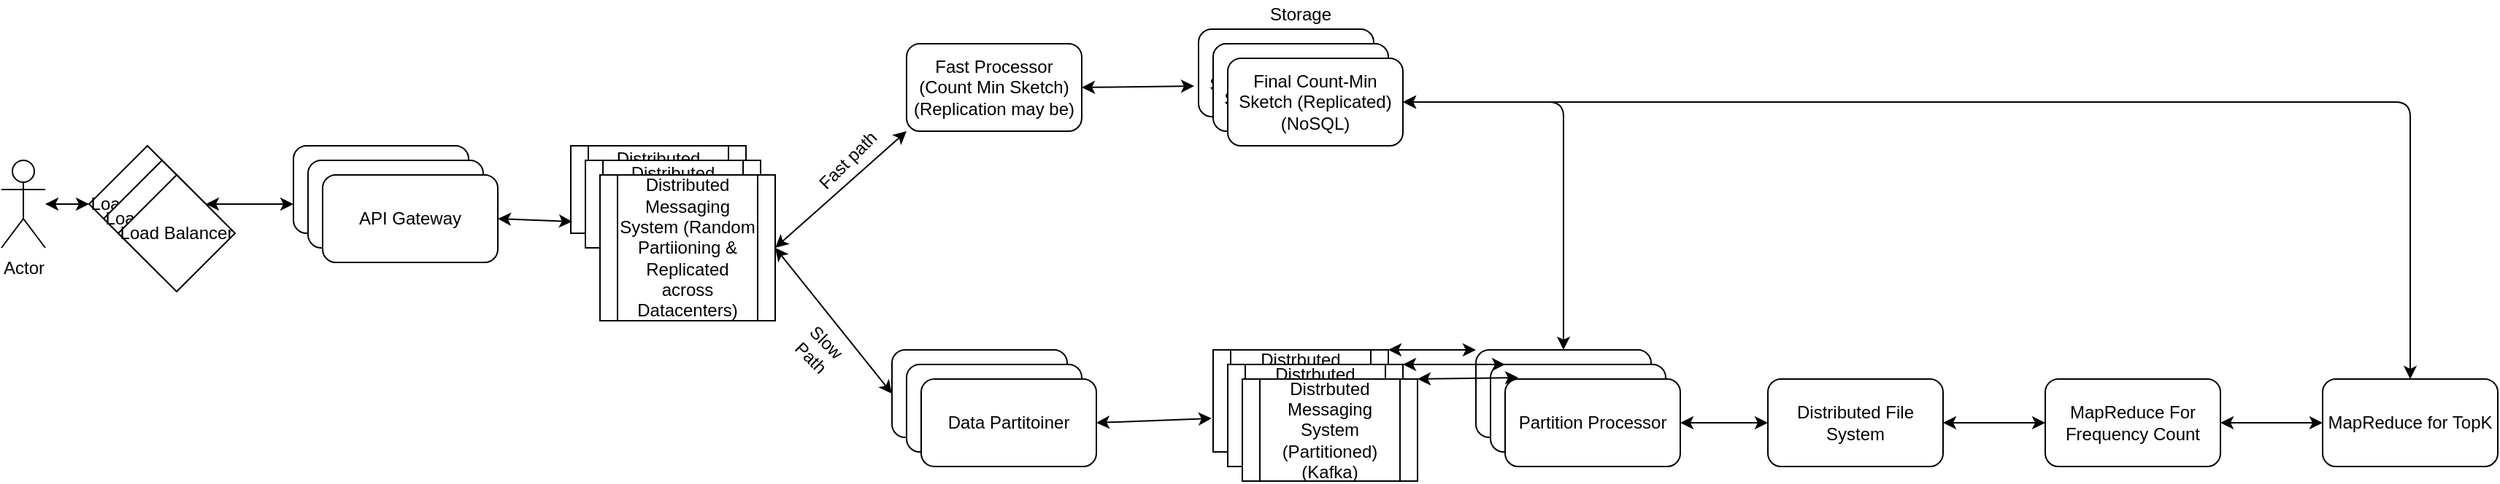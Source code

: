 <mxfile version="14.8.6" type="github">
  <diagram id="7OdNgciWFvIf8wbZHrx4" name="Page-1">
    <mxGraphModel dx="868" dy="582" grid="1" gridSize="10" guides="1" tooltips="1" connect="1" arrows="1" fold="1" page="1" pageScale="1" pageWidth="100" pageHeight="100" math="0" shadow="0">
      <root>
        <mxCell id="0" />
        <mxCell id="1" parent="0" />
        <mxCell id="KaiG4uYOiYHfvJmb1827-1" value="Actor" style="shape=umlActor;verticalLabelPosition=bottom;verticalAlign=top;html=1;outlineConnect=0;" vertex="1" parent="1">
          <mxGeometry y="60" width="30" height="60" as="geometry" />
        </mxCell>
        <mxCell id="KaiG4uYOiYHfvJmb1827-2" value="Load Balancer" style="rhombus;whiteSpace=wrap;html=1;" vertex="1" parent="1">
          <mxGeometry x="60" y="50" width="80" height="80" as="geometry" />
        </mxCell>
        <mxCell id="KaiG4uYOiYHfvJmb1827-3" value="Load Balancer" style="rhombus;whiteSpace=wrap;html=1;" vertex="1" parent="1">
          <mxGeometry x="70" y="60" width="80" height="80" as="geometry" />
        </mxCell>
        <mxCell id="KaiG4uYOiYHfvJmb1827-4" value="Load Balancer" style="rhombus;whiteSpace=wrap;html=1;" vertex="1" parent="1">
          <mxGeometry x="80" y="70" width="80" height="80" as="geometry" />
        </mxCell>
        <mxCell id="KaiG4uYOiYHfvJmb1827-5" value="API Gateway" style="rounded=1;whiteSpace=wrap;html=1;" vertex="1" parent="1">
          <mxGeometry x="200" y="50" width="120" height="60" as="geometry" />
        </mxCell>
        <mxCell id="KaiG4uYOiYHfvJmb1827-6" value="Distributed Messaging System (Random Partiioning)" style="shape=process;whiteSpace=wrap;html=1;backgroundOutline=1;" vertex="1" parent="1">
          <mxGeometry x="390" y="50" width="120" height="60" as="geometry" />
        </mxCell>
        <mxCell id="KaiG4uYOiYHfvJmb1827-7" value="Distributed Messaging System (Random Partiioning)" style="shape=process;whiteSpace=wrap;html=1;backgroundOutline=1;" vertex="1" parent="1">
          <mxGeometry x="400" y="60" width="120" height="60" as="geometry" />
        </mxCell>
        <mxCell id="KaiG4uYOiYHfvJmb1827-8" value="Distributed Messaging System (Random Partiioning &amp;amp; Replicated across Datacenters)" style="shape=process;whiteSpace=wrap;html=1;backgroundOutline=1;" vertex="1" parent="1">
          <mxGeometry x="410" y="70" width="120" height="100" as="geometry" />
        </mxCell>
        <mxCell id="KaiG4uYOiYHfvJmb1827-9" value="API Gateway" style="rounded=1;whiteSpace=wrap;html=1;" vertex="1" parent="1">
          <mxGeometry x="210" y="60" width="120" height="60" as="geometry" />
        </mxCell>
        <mxCell id="KaiG4uYOiYHfvJmb1827-10" value="API Gateway" style="rounded=1;whiteSpace=wrap;html=1;" vertex="1" parent="1">
          <mxGeometry x="220" y="70" width="120" height="60" as="geometry" />
        </mxCell>
        <mxCell id="KaiG4uYOiYHfvJmb1827-13" value="Fast Processor (Count Min Sketch) (Replication may be)" style="rounded=1;whiteSpace=wrap;html=1;" vertex="1" parent="1">
          <mxGeometry x="620" y="-20" width="120" height="60" as="geometry" />
        </mxCell>
        <mxCell id="KaiG4uYOiYHfvJmb1827-14" value="Final Count-Min Sketch (Replicated)" style="rounded=1;whiteSpace=wrap;html=1;" vertex="1" parent="1">
          <mxGeometry x="820" y="-30" width="120" height="60" as="geometry" />
        </mxCell>
        <mxCell id="KaiG4uYOiYHfvJmb1827-15" value="Data Partitoiner" style="rounded=1;whiteSpace=wrap;html=1;" vertex="1" parent="1">
          <mxGeometry x="610" y="190" width="120" height="60" as="geometry" />
        </mxCell>
        <mxCell id="KaiG4uYOiYHfvJmb1827-16" value="Data Partitoiner" style="rounded=1;whiteSpace=wrap;html=1;" vertex="1" parent="1">
          <mxGeometry x="620" y="200" width="120" height="60" as="geometry" />
        </mxCell>
        <mxCell id="KaiG4uYOiYHfvJmb1827-17" value="Data Partitoiner" style="rounded=1;whiteSpace=wrap;html=1;" vertex="1" parent="1">
          <mxGeometry x="630" y="210" width="120" height="60" as="geometry" />
        </mxCell>
        <mxCell id="KaiG4uYOiYHfvJmb1827-18" value="Distrbuted Messaging System (Partitioned) (Kafka)" style="shape=process;whiteSpace=wrap;html=1;backgroundOutline=1;" vertex="1" parent="1">
          <mxGeometry x="830" y="190" width="120" height="70" as="geometry" />
        </mxCell>
        <mxCell id="KaiG4uYOiYHfvJmb1827-19" value="Distrbuted Messaging System (Partitioned) (Kafka)" style="shape=process;whiteSpace=wrap;html=1;backgroundOutline=1;" vertex="1" parent="1">
          <mxGeometry x="840" y="200" width="120" height="70" as="geometry" />
        </mxCell>
        <mxCell id="KaiG4uYOiYHfvJmb1827-20" value="Distrbuted Messaging System (Partitioned) (Kafka)" style="shape=process;whiteSpace=wrap;html=1;backgroundOutline=1;" vertex="1" parent="1">
          <mxGeometry x="850" y="210" width="120" height="70" as="geometry" />
        </mxCell>
        <mxCell id="KaiG4uYOiYHfvJmb1827-21" value="Partition Processor" style="rounded=1;whiteSpace=wrap;html=1;" vertex="1" parent="1">
          <mxGeometry x="1010" y="190" width="120" height="60" as="geometry" />
        </mxCell>
        <mxCell id="KaiG4uYOiYHfvJmb1827-22" value="Partition Processor" style="rounded=1;whiteSpace=wrap;html=1;" vertex="1" parent="1">
          <mxGeometry x="1020" y="200" width="120" height="60" as="geometry" />
        </mxCell>
        <mxCell id="KaiG4uYOiYHfvJmb1827-23" value="Partition Processor" style="rounded=1;whiteSpace=wrap;html=1;" vertex="1" parent="1">
          <mxGeometry x="1030" y="210" width="120" height="60" as="geometry" />
        </mxCell>
        <mxCell id="KaiG4uYOiYHfvJmb1827-24" value="Distributed File System" style="rounded=1;whiteSpace=wrap;html=1;" vertex="1" parent="1">
          <mxGeometry x="1210" y="210" width="120" height="60" as="geometry" />
        </mxCell>
        <mxCell id="KaiG4uYOiYHfvJmb1827-25" value="MapReduce For Frequency Count" style="rounded=1;whiteSpace=wrap;html=1;" vertex="1" parent="1">
          <mxGeometry x="1400" y="210" width="120" height="60" as="geometry" />
        </mxCell>
        <mxCell id="KaiG4uYOiYHfvJmb1827-26" value="MapReduce for TopK" style="rounded=1;whiteSpace=wrap;html=1;" vertex="1" parent="1">
          <mxGeometry x="1590" y="210" width="120" height="60" as="geometry" />
        </mxCell>
        <mxCell id="KaiG4uYOiYHfvJmb1827-27" value="" style="endArrow=classic;startArrow=classic;html=1;" edge="1" parent="1" source="KaiG4uYOiYHfvJmb1827-1">
          <mxGeometry width="50" height="50" relative="1" as="geometry">
            <mxPoint x="180" y="140" as="sourcePoint" />
            <mxPoint x="60" y="90" as="targetPoint" />
          </mxGeometry>
        </mxCell>
        <mxCell id="KaiG4uYOiYHfvJmb1827-28" value="" style="endArrow=classic;startArrow=classic;html=1;exitX=1;exitY=0;exitDx=0;exitDy=0;" edge="1" parent="1" source="KaiG4uYOiYHfvJmb1827-4">
          <mxGeometry width="50" height="50" relative="1" as="geometry">
            <mxPoint x="180" y="140" as="sourcePoint" />
            <mxPoint x="200" y="90" as="targetPoint" />
          </mxGeometry>
        </mxCell>
        <mxCell id="KaiG4uYOiYHfvJmb1827-29" value="" style="endArrow=classic;startArrow=classic;html=1;exitX=1;exitY=0.5;exitDx=0;exitDy=0;entryX=0.008;entryY=0.867;entryDx=0;entryDy=0;entryPerimeter=0;" edge="1" parent="1" source="KaiG4uYOiYHfvJmb1827-10" target="KaiG4uYOiYHfvJmb1827-6">
          <mxGeometry width="50" height="50" relative="1" as="geometry">
            <mxPoint x="410" y="120" as="sourcePoint" />
            <mxPoint x="460" y="70" as="targetPoint" />
          </mxGeometry>
        </mxCell>
        <mxCell id="KaiG4uYOiYHfvJmb1827-32" value="" style="endArrow=classic;startArrow=classic;html=1;entryX=0;entryY=1;entryDx=0;entryDy=0;" edge="1" parent="1" target="KaiG4uYOiYHfvJmb1827-13">
          <mxGeometry width="50" height="50" relative="1" as="geometry">
            <mxPoint x="530" y="120" as="sourcePoint" />
            <mxPoint x="680" y="60" as="targetPoint" />
          </mxGeometry>
        </mxCell>
        <mxCell id="KaiG4uYOiYHfvJmb1827-33" value="" style="endArrow=classic;startArrow=classic;html=1;exitX=1;exitY=0.5;exitDx=0;exitDy=0;entryX=0;entryY=0.5;entryDx=0;entryDy=0;" edge="1" parent="1" source="KaiG4uYOiYHfvJmb1827-8" target="KaiG4uYOiYHfvJmb1827-15">
          <mxGeometry width="50" height="50" relative="1" as="geometry">
            <mxPoint x="630" y="90" as="sourcePoint" />
            <mxPoint x="680" y="40" as="targetPoint" />
          </mxGeometry>
        </mxCell>
        <mxCell id="KaiG4uYOiYHfvJmb1827-34" value="" style="endArrow=classic;startArrow=classic;html=1;exitX=1;exitY=0.5;exitDx=0;exitDy=0;entryX=-0.025;entryY=0.65;entryDx=0;entryDy=0;entryPerimeter=0;" edge="1" parent="1" source="KaiG4uYOiYHfvJmb1827-13" target="KaiG4uYOiYHfvJmb1827-14">
          <mxGeometry width="50" height="50" relative="1" as="geometry">
            <mxPoint x="830" y="100" as="sourcePoint" />
            <mxPoint x="880" y="50" as="targetPoint" />
          </mxGeometry>
        </mxCell>
        <mxCell id="KaiG4uYOiYHfvJmb1827-35" value="" style="endArrow=classic;startArrow=classic;html=1;exitX=1;exitY=0.5;exitDx=0;exitDy=0;" edge="1" parent="1" source="KaiG4uYOiYHfvJmb1827-17">
          <mxGeometry width="50" height="50" relative="1" as="geometry">
            <mxPoint x="930" y="140" as="sourcePoint" />
            <mxPoint x="829" y="237" as="targetPoint" />
          </mxGeometry>
        </mxCell>
        <mxCell id="KaiG4uYOiYHfvJmb1827-36" value="" style="endArrow=classic;startArrow=classic;html=1;exitX=1;exitY=0;exitDx=0;exitDy=0;entryX=0;entryY=0;entryDx=0;entryDy=0;" edge="1" parent="1" source="KaiG4uYOiYHfvJmb1827-18" target="KaiG4uYOiYHfvJmb1827-21">
          <mxGeometry width="50" height="50" relative="1" as="geometry">
            <mxPoint x="930" y="140" as="sourcePoint" />
            <mxPoint x="980" y="90" as="targetPoint" />
          </mxGeometry>
        </mxCell>
        <mxCell id="KaiG4uYOiYHfvJmb1827-37" value="" style="endArrow=classic;startArrow=classic;html=1;exitX=1;exitY=0;exitDx=0;exitDy=0;" edge="1" parent="1" source="KaiG4uYOiYHfvJmb1827-19">
          <mxGeometry width="50" height="50" relative="1" as="geometry">
            <mxPoint x="930" y="140" as="sourcePoint" />
            <mxPoint x="1030" y="200" as="targetPoint" />
          </mxGeometry>
        </mxCell>
        <mxCell id="KaiG4uYOiYHfvJmb1827-38" value="" style="endArrow=classic;startArrow=classic;html=1;exitX=1;exitY=0;exitDx=0;exitDy=0;entryX=0.075;entryY=-0.017;entryDx=0;entryDy=0;entryPerimeter=0;" edge="1" parent="1" source="KaiG4uYOiYHfvJmb1827-20" target="KaiG4uYOiYHfvJmb1827-23">
          <mxGeometry width="50" height="50" relative="1" as="geometry">
            <mxPoint x="930" y="140" as="sourcePoint" />
            <mxPoint x="980" y="90" as="targetPoint" />
          </mxGeometry>
        </mxCell>
        <mxCell id="KaiG4uYOiYHfvJmb1827-39" value="" style="endArrow=classic;startArrow=classic;html=1;exitX=1;exitY=0.5;exitDx=0;exitDy=0;entryX=0;entryY=0.5;entryDx=0;entryDy=0;" edge="1" parent="1" source="KaiG4uYOiYHfvJmb1827-23" target="KaiG4uYOiYHfvJmb1827-24">
          <mxGeometry width="50" height="50" relative="1" as="geometry">
            <mxPoint x="930" y="140" as="sourcePoint" />
            <mxPoint x="980" y="90" as="targetPoint" />
          </mxGeometry>
        </mxCell>
        <mxCell id="KaiG4uYOiYHfvJmb1827-40" value="" style="endArrow=classic;startArrow=classic;html=1;exitX=1;exitY=0.5;exitDx=0;exitDy=0;entryX=0;entryY=0.5;entryDx=0;entryDy=0;" edge="1" parent="1" source="KaiG4uYOiYHfvJmb1827-24" target="KaiG4uYOiYHfvJmb1827-25">
          <mxGeometry width="50" height="50" relative="1" as="geometry">
            <mxPoint x="1380" y="160" as="sourcePoint" />
            <mxPoint x="1430" y="110" as="targetPoint" />
          </mxGeometry>
        </mxCell>
        <mxCell id="KaiG4uYOiYHfvJmb1827-41" value="" style="endArrow=classic;startArrow=classic;html=1;exitX=1;exitY=0.5;exitDx=0;exitDy=0;entryX=0;entryY=0.5;entryDx=0;entryDy=0;" edge="1" parent="1" source="KaiG4uYOiYHfvJmb1827-25" target="KaiG4uYOiYHfvJmb1827-26">
          <mxGeometry width="50" height="50" relative="1" as="geometry">
            <mxPoint x="1380" y="160" as="sourcePoint" />
            <mxPoint x="1430" y="110" as="targetPoint" />
          </mxGeometry>
        </mxCell>
        <mxCell id="KaiG4uYOiYHfvJmb1827-42" value="Fast path" style="text;html=1;strokeColor=none;fillColor=none;align=center;verticalAlign=middle;whiteSpace=wrap;rounded=0;rotation=-45;" vertex="1" parent="1">
          <mxGeometry x="550" y="50" width="60" height="20" as="geometry" />
        </mxCell>
        <mxCell id="KaiG4uYOiYHfvJmb1827-44" value="Slow Path" style="text;html=1;strokeColor=none;fillColor=none;align=center;verticalAlign=middle;whiteSpace=wrap;rounded=0;rotation=45;" vertex="1" parent="1">
          <mxGeometry x="540" y="180" width="40" height="20" as="geometry" />
        </mxCell>
        <mxCell id="KaiG4uYOiYHfvJmb1827-45" value="Final Count-Min Sketch (Replicated)" style="rounded=1;whiteSpace=wrap;html=1;" vertex="1" parent="1">
          <mxGeometry x="830" y="-20" width="120" height="60" as="geometry" />
        </mxCell>
        <mxCell id="KaiG4uYOiYHfvJmb1827-46" value="Final Count-Min Sketch (Replicated) (NoSQL)" style="rounded=1;whiteSpace=wrap;html=1;" vertex="1" parent="1">
          <mxGeometry x="840" y="-10" width="120" height="60" as="geometry" />
        </mxCell>
        <mxCell id="KaiG4uYOiYHfvJmb1827-47" value="Storage" style="text;html=1;strokeColor=none;fillColor=none;align=center;verticalAlign=middle;whiteSpace=wrap;rounded=0;" vertex="1" parent="1">
          <mxGeometry x="870" y="-50" width="40" height="20" as="geometry" />
        </mxCell>
        <mxCell id="KaiG4uYOiYHfvJmb1827-48" value="" style="endArrow=classic;startArrow=classic;html=1;exitX=0.5;exitY=0;exitDx=0;exitDy=0;entryX=1;entryY=0.5;entryDx=0;entryDy=0;" edge="1" parent="1" source="KaiG4uYOiYHfvJmb1827-26" target="KaiG4uYOiYHfvJmb1827-46">
          <mxGeometry width="50" height="50" relative="1" as="geometry">
            <mxPoint x="1430" y="160" as="sourcePoint" />
            <mxPoint x="1480" y="110" as="targetPoint" />
            <Array as="points">
              <mxPoint x="1650" y="20" />
            </Array>
          </mxGeometry>
        </mxCell>
        <mxCell id="KaiG4uYOiYHfvJmb1827-49" value="" style="endArrow=classic;startArrow=classic;html=1;exitX=0.5;exitY=0;exitDx=0;exitDy=0;entryX=1;entryY=0.5;entryDx=0;entryDy=0;" edge="1" parent="1" source="KaiG4uYOiYHfvJmb1827-21" target="KaiG4uYOiYHfvJmb1827-46">
          <mxGeometry width="50" height="50" relative="1" as="geometry">
            <mxPoint x="1150" y="110" as="sourcePoint" />
            <mxPoint x="1200" y="60" as="targetPoint" />
            <Array as="points">
              <mxPoint x="1070" y="20" />
            </Array>
          </mxGeometry>
        </mxCell>
      </root>
    </mxGraphModel>
  </diagram>
</mxfile>
